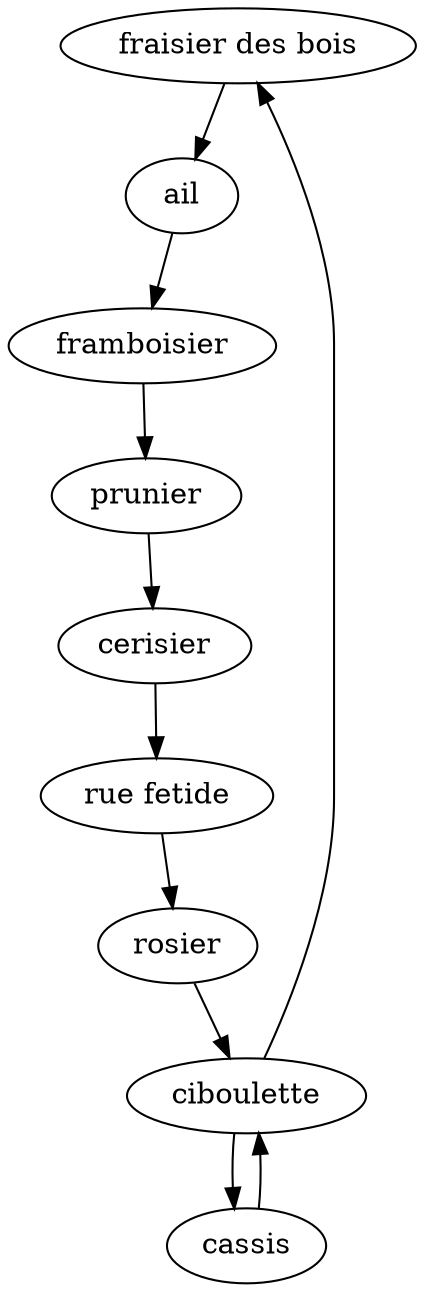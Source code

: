 digraph {
 "fraisier des bois" -> "ail"
 "ail" -> "framboisier"
 "framboisier" -> "prunier"
 "prunier" -> "cerisier"
 "cerisier" -> "rue fetide"
 "rue fetide" -> "rosier"
 "rosier" -> "ciboulette"
 "ciboulette" -> "cassis"
 "cassis" -> "ciboulette"
 "ciboulette" -> "fraisier des bois"
}